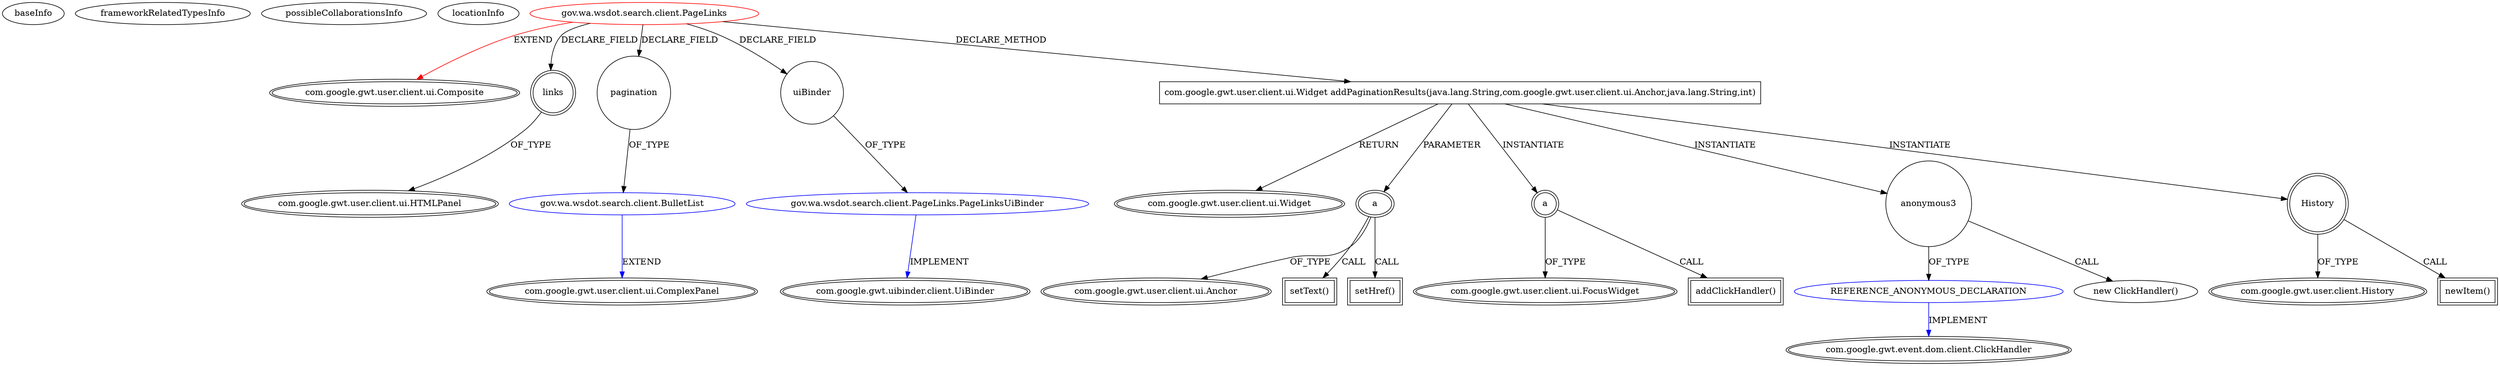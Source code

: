 digraph {
baseInfo[graphId=437,category="extension_graph",isAnonymous=false,possibleRelation=true]
frameworkRelatedTypesInfo[0="com.google.gwt.user.client.ui.Composite"]
possibleCollaborationsInfo[0="437~FIELD_DECLARATION-~com.google.gwt.user.client.ui.Composite ~com.google.gwt.uibinder.client.UiBinder ~false~false",1="437~FIELD_DECLARATION-~com.google.gwt.user.client.ui.Composite ~com.google.gwt.user.client.ui.ComplexPanel ~false~false",2="437~CLIENT_METHOD_DECLARATION-INSTANTIATION-~com.google.gwt.user.client.ui.Composite ~com.google.gwt.event.dom.client.ClickHandler ~false~true"]
locationInfo[projectName="WSDOT-WSDOT-Search-GWT",filePath="/WSDOT-WSDOT-Search-GWT/WSDOT-Search-GWT-master/src/gov/wa/wsdot/search/client/PageLinks.java",contextSignature="PageLinks",graphId="437"]
0[label="gov.wa.wsdot.search.client.PageLinks",vertexType="ROOT_CLIENT_CLASS_DECLARATION",isFrameworkType=false,color=red]
1[label="com.google.gwt.user.client.ui.Composite",vertexType="FRAMEWORK_CLASS_TYPE",isFrameworkType=true,peripheries=2]
2[label="links",vertexType="FIELD_DECLARATION",isFrameworkType=true,peripheries=2,shape=circle]
3[label="com.google.gwt.user.client.ui.HTMLPanel",vertexType="FRAMEWORK_CLASS_TYPE",isFrameworkType=true,peripheries=2]
4[label="pagination",vertexType="FIELD_DECLARATION",isFrameworkType=false,shape=circle]
5[label="gov.wa.wsdot.search.client.BulletList",vertexType="REFERENCE_CLIENT_CLASS_DECLARATION",isFrameworkType=false,color=blue]
6[label="com.google.gwt.user.client.ui.ComplexPanel",vertexType="FRAMEWORK_CLASS_TYPE",isFrameworkType=true,peripheries=2]
7[label="uiBinder",vertexType="FIELD_DECLARATION",isFrameworkType=false,shape=circle]
8[label="gov.wa.wsdot.search.client.PageLinks.PageLinksUiBinder",vertexType="REFERENCE_CLIENT_CLASS_DECLARATION",isFrameworkType=false,color=blue]
9[label="com.google.gwt.uibinder.client.UiBinder",vertexType="FRAMEWORK_INTERFACE_TYPE",isFrameworkType=true,peripheries=2]
10[label="com.google.gwt.user.client.ui.Widget addPaginationResults(java.lang.String,com.google.gwt.user.client.ui.Anchor,java.lang.String,int)",vertexType="CLIENT_METHOD_DECLARATION",isFrameworkType=false,shape=box]
11[label="com.google.gwt.user.client.ui.Widget",vertexType="FRAMEWORK_CLASS_TYPE",isFrameworkType=true,peripheries=2]
12[label="a",vertexType="PARAMETER_DECLARATION",isFrameworkType=true,peripheries=2]
13[label="com.google.gwt.user.client.ui.Anchor",vertexType="FRAMEWORK_CLASS_TYPE",isFrameworkType=true,peripheries=2]
15[label="setText()",vertexType="INSIDE_CALL",isFrameworkType=true,peripheries=2,shape=box]
17[label="setHref()",vertexType="INSIDE_CALL",isFrameworkType=true,peripheries=2,shape=box]
18[label="a",vertexType="VARIABLE_EXPRESION",isFrameworkType=true,peripheries=2,shape=circle]
20[label="com.google.gwt.user.client.ui.FocusWidget",vertexType="FRAMEWORK_CLASS_TYPE",isFrameworkType=true,peripheries=2]
19[label="addClickHandler()",vertexType="INSIDE_CALL",isFrameworkType=true,peripheries=2,shape=box]
22[label="anonymous3",vertexType="VARIABLE_EXPRESION",isFrameworkType=false,shape=circle]
23[label="REFERENCE_ANONYMOUS_DECLARATION",vertexType="REFERENCE_ANONYMOUS_DECLARATION",isFrameworkType=false,color=blue]
24[label="com.google.gwt.event.dom.client.ClickHandler",vertexType="FRAMEWORK_INTERFACE_TYPE",isFrameworkType=true,peripheries=2]
21[label="new ClickHandler()",vertexType="CONSTRUCTOR_CALL",isFrameworkType=false]
25[label="History",vertexType="VARIABLE_EXPRESION",isFrameworkType=true,peripheries=2,shape=circle]
27[label="com.google.gwt.user.client.History",vertexType="FRAMEWORK_CLASS_TYPE",isFrameworkType=true,peripheries=2]
26[label="newItem()",vertexType="INSIDE_CALL",isFrameworkType=true,peripheries=2,shape=box]
0->1[label="EXTEND",color=red]
0->2[label="DECLARE_FIELD"]
2->3[label="OF_TYPE"]
0->4[label="DECLARE_FIELD"]
5->6[label="EXTEND",color=blue]
4->5[label="OF_TYPE"]
0->7[label="DECLARE_FIELD"]
8->9[label="IMPLEMENT",color=blue]
7->8[label="OF_TYPE"]
0->10[label="DECLARE_METHOD"]
10->11[label="RETURN"]
12->13[label="OF_TYPE"]
10->12[label="PARAMETER"]
12->15[label="CALL"]
12->17[label="CALL"]
10->18[label="INSTANTIATE"]
18->20[label="OF_TYPE"]
18->19[label="CALL"]
10->22[label="INSTANTIATE"]
23->24[label="IMPLEMENT",color=blue]
22->23[label="OF_TYPE"]
22->21[label="CALL"]
10->25[label="INSTANTIATE"]
25->27[label="OF_TYPE"]
25->26[label="CALL"]
}
